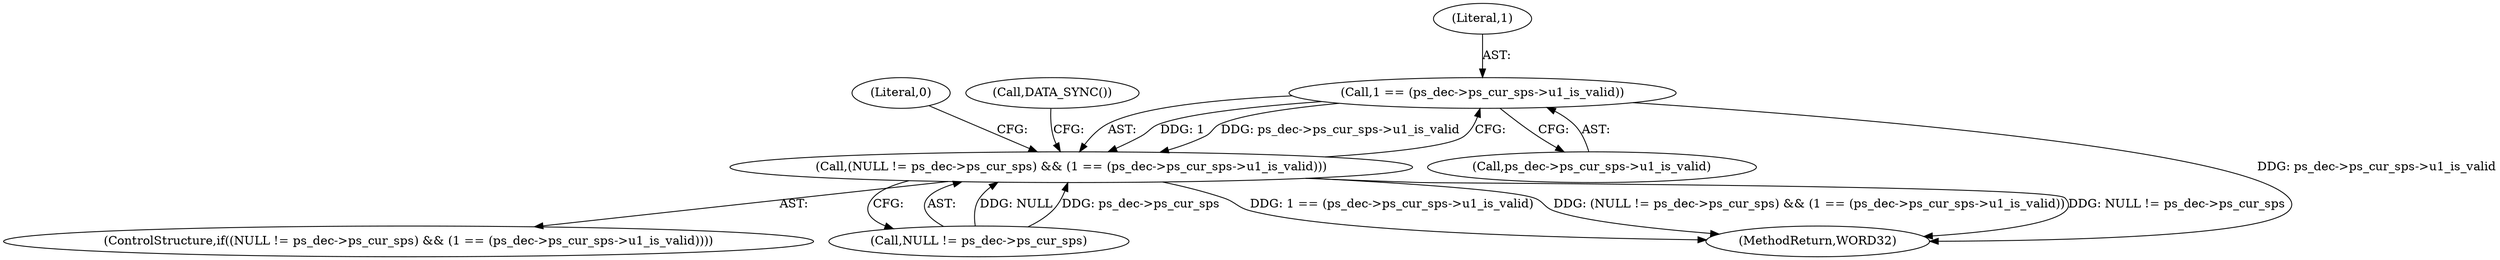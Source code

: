 digraph "0_Android_326fe991a4b7971e8aeaf4ac775491dd8abd85bb@pointer" {
"1002110" [label="(Call,1 == (ps_dec->ps_cur_sps->u1_is_valid))"];
"1002104" [label="(Call,(NULL != ps_dec->ps_cur_sps) && (1 == (ps_dec->ps_cur_sps->u1_is_valid)))"];
"1002104" [label="(Call,(NULL != ps_dec->ps_cur_sps) && (1 == (ps_dec->ps_cur_sps->u1_is_valid)))"];
"1002105" [label="(Call,NULL != ps_dec->ps_cur_sps)"];
"1002103" [label="(ControlStructure,if((NULL != ps_dec->ps_cur_sps) && (1 == (ps_dec->ps_cur_sps->u1_is_valid))))"];
"1002121" [label="(Literal,0)"];
"1002112" [label="(Call,ps_dec->ps_cur_sps->u1_is_valid)"];
"1002139" [label="(Call,DATA_SYNC())"];
"1002110" [label="(Call,1 == (ps_dec->ps_cur_sps->u1_is_valid))"];
"1002111" [label="(Literal,1)"];
"1002147" [label="(MethodReturn,WORD32)"];
"1002110" -> "1002104"  [label="AST: "];
"1002110" -> "1002112"  [label="CFG: "];
"1002111" -> "1002110"  [label="AST: "];
"1002112" -> "1002110"  [label="AST: "];
"1002104" -> "1002110"  [label="CFG: "];
"1002110" -> "1002147"  [label="DDG: ps_dec->ps_cur_sps->u1_is_valid"];
"1002110" -> "1002104"  [label="DDG: 1"];
"1002110" -> "1002104"  [label="DDG: ps_dec->ps_cur_sps->u1_is_valid"];
"1002104" -> "1002103"  [label="AST: "];
"1002104" -> "1002105"  [label="CFG: "];
"1002105" -> "1002104"  [label="AST: "];
"1002121" -> "1002104"  [label="CFG: "];
"1002139" -> "1002104"  [label="CFG: "];
"1002104" -> "1002147"  [label="DDG: 1 == (ps_dec->ps_cur_sps->u1_is_valid)"];
"1002104" -> "1002147"  [label="DDG: (NULL != ps_dec->ps_cur_sps) && (1 == (ps_dec->ps_cur_sps->u1_is_valid))"];
"1002104" -> "1002147"  [label="DDG: NULL != ps_dec->ps_cur_sps"];
"1002105" -> "1002104"  [label="DDG: NULL"];
"1002105" -> "1002104"  [label="DDG: ps_dec->ps_cur_sps"];
}
